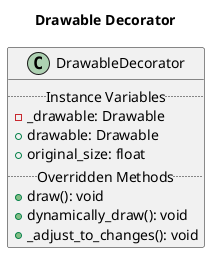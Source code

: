 @startuml Drawable Decorator
title Drawable Decorator 
class DrawableDecorator {
    ..Instance Variables..
    - _drawable: Drawable
    + drawable: Drawable
    + original_size: float
    ..Overridden Methods..
    + draw(): void
    + dynamically_draw(): void
    + _adjust_to_changes(): void
}
@enduml